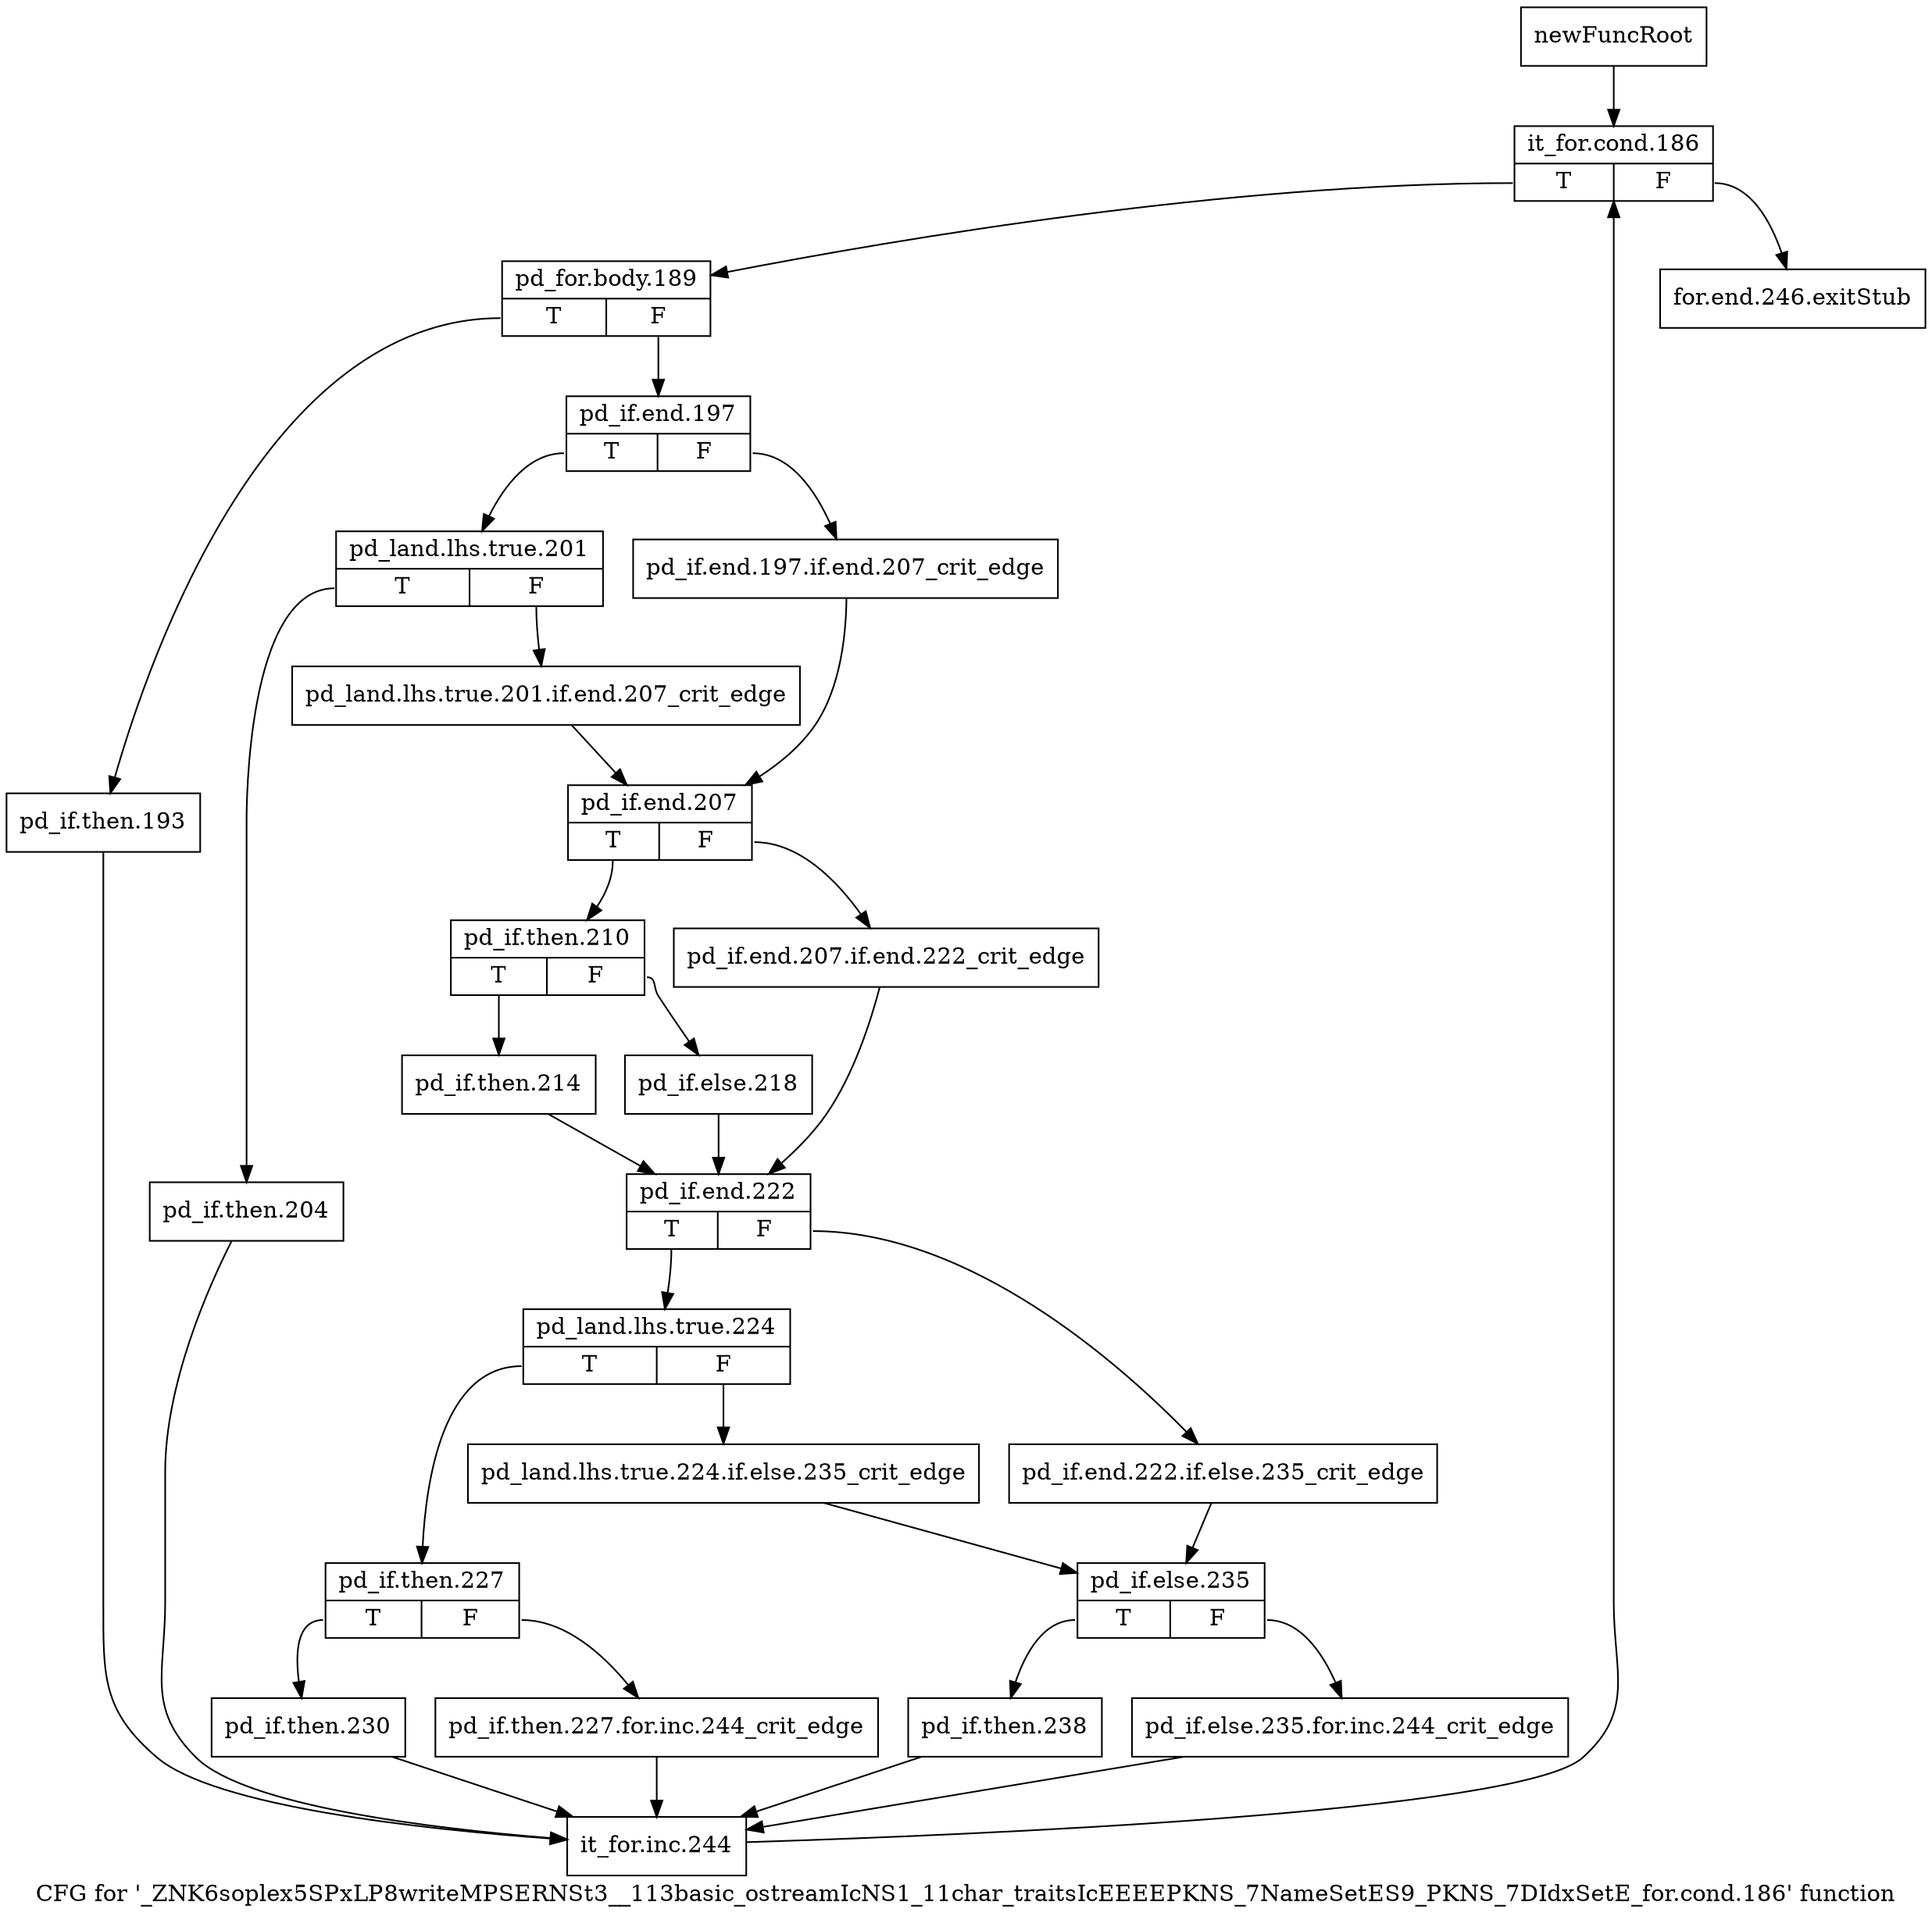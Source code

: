 digraph "CFG for '_ZNK6soplex5SPxLP8writeMPSERNSt3__113basic_ostreamIcNS1_11char_traitsIcEEEEPKNS_7NameSetES9_PKNS_7DIdxSetE_for.cond.186' function" {
	label="CFG for '_ZNK6soplex5SPxLP8writeMPSERNSt3__113basic_ostreamIcNS1_11char_traitsIcEEEEPKNS_7NameSetES9_PKNS_7DIdxSetE_for.cond.186' function";

	Node0x2e5f2e0 [shape=record,label="{newFuncRoot}"];
	Node0x2e5f2e0 -> Node0x2e681e0;
	Node0x2e68190 [shape=record,label="{for.end.246.exitStub}"];
	Node0x2e681e0 [shape=record,label="{it_for.cond.186|{<s0>T|<s1>F}}"];
	Node0x2e681e0:s0 -> Node0x2e68230;
	Node0x2e681e0:s1 -> Node0x2e68190;
	Node0x2e68230 [shape=record,label="{pd_for.body.189|{<s0>T|<s1>F}}"];
	Node0x2e68230:s0 -> Node0x2e688c0;
	Node0x2e68230:s1 -> Node0x2e68280;
	Node0x2e68280 [shape=record,label="{pd_if.end.197|{<s0>T|<s1>F}}"];
	Node0x2e68280:s0 -> Node0x2e68320;
	Node0x2e68280:s1 -> Node0x2e682d0;
	Node0x2e682d0 [shape=record,label="{pd_if.end.197.if.end.207_crit_edge}"];
	Node0x2e682d0 -> Node0x2e683c0;
	Node0x2e68320 [shape=record,label="{pd_land.lhs.true.201|{<s0>T|<s1>F}}"];
	Node0x2e68320:s0 -> Node0x2e68870;
	Node0x2e68320:s1 -> Node0x2e68370;
	Node0x2e68370 [shape=record,label="{pd_land.lhs.true.201.if.end.207_crit_edge}"];
	Node0x2e68370 -> Node0x2e683c0;
	Node0x2e683c0 [shape=record,label="{pd_if.end.207|{<s0>T|<s1>F}}"];
	Node0x2e683c0:s0 -> Node0x2e68460;
	Node0x2e683c0:s1 -> Node0x2e68410;
	Node0x2e68410 [shape=record,label="{pd_if.end.207.if.end.222_crit_edge}"];
	Node0x2e68410 -> Node0x2e68550;
	Node0x2e68460 [shape=record,label="{pd_if.then.210|{<s0>T|<s1>F}}"];
	Node0x2e68460:s0 -> Node0x2e68500;
	Node0x2e68460:s1 -> Node0x2e684b0;
	Node0x2e684b0 [shape=record,label="{pd_if.else.218}"];
	Node0x2e684b0 -> Node0x2e68550;
	Node0x2e68500 [shape=record,label="{pd_if.then.214}"];
	Node0x2e68500 -> Node0x2e68550;
	Node0x2e68550 [shape=record,label="{pd_if.end.222|{<s0>T|<s1>F}}"];
	Node0x2e68550:s0 -> Node0x2e685f0;
	Node0x2e68550:s1 -> Node0x2e685a0;
	Node0x2e685a0 [shape=record,label="{pd_if.end.222.if.else.235_crit_edge}"];
	Node0x2e685a0 -> Node0x2e68690;
	Node0x2e685f0 [shape=record,label="{pd_land.lhs.true.224|{<s0>T|<s1>F}}"];
	Node0x2e685f0:s0 -> Node0x2e68780;
	Node0x2e685f0:s1 -> Node0x2e68640;
	Node0x2e68640 [shape=record,label="{pd_land.lhs.true.224.if.else.235_crit_edge}"];
	Node0x2e68640 -> Node0x2e68690;
	Node0x2e68690 [shape=record,label="{pd_if.else.235|{<s0>T|<s1>F}}"];
	Node0x2e68690:s0 -> Node0x2e68730;
	Node0x2e68690:s1 -> Node0x2e686e0;
	Node0x2e686e0 [shape=record,label="{pd_if.else.235.for.inc.244_crit_edge}"];
	Node0x2e686e0 -> Node0x2e68910;
	Node0x2e68730 [shape=record,label="{pd_if.then.238}"];
	Node0x2e68730 -> Node0x2e68910;
	Node0x2e68780 [shape=record,label="{pd_if.then.227|{<s0>T|<s1>F}}"];
	Node0x2e68780:s0 -> Node0x2e68820;
	Node0x2e68780:s1 -> Node0x2e687d0;
	Node0x2e687d0 [shape=record,label="{pd_if.then.227.for.inc.244_crit_edge}"];
	Node0x2e687d0 -> Node0x2e68910;
	Node0x2e68820 [shape=record,label="{pd_if.then.230}"];
	Node0x2e68820 -> Node0x2e68910;
	Node0x2e68870 [shape=record,label="{pd_if.then.204}"];
	Node0x2e68870 -> Node0x2e68910;
	Node0x2e688c0 [shape=record,label="{pd_if.then.193}"];
	Node0x2e688c0 -> Node0x2e68910;
	Node0x2e68910 [shape=record,label="{it_for.inc.244}"];
	Node0x2e68910 -> Node0x2e681e0;
}

